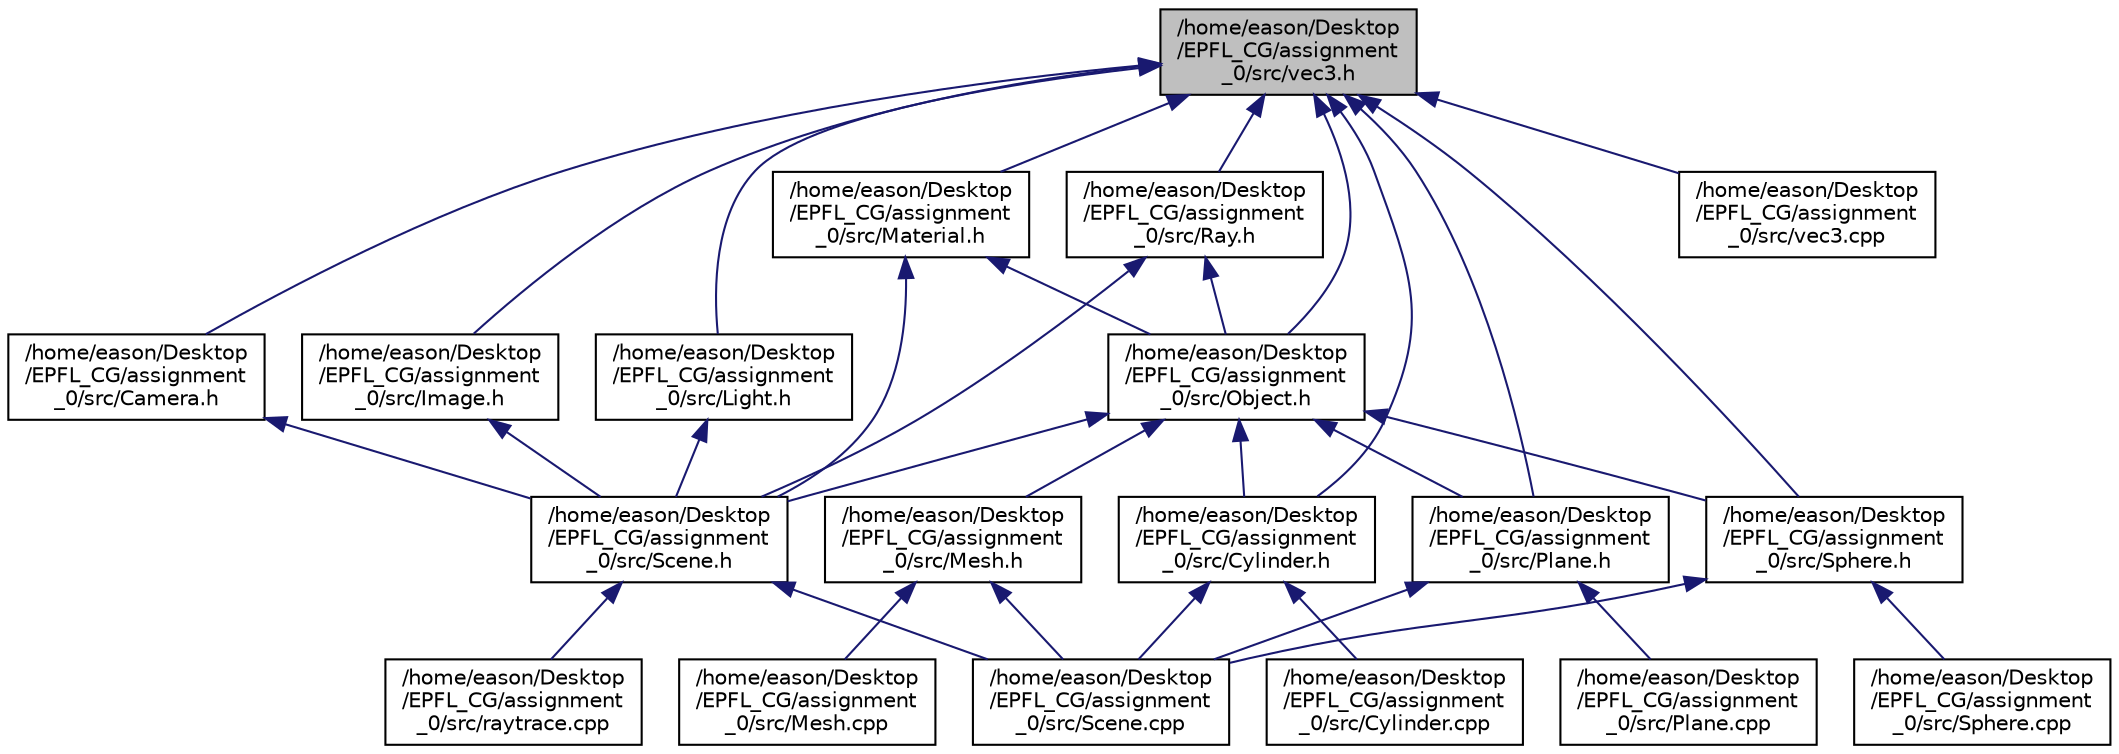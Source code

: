 digraph "/home/eason/Desktop/EPFL_CG/assignment_0/src/vec3.h"
{
  edge [fontname="Helvetica",fontsize="10",labelfontname="Helvetica",labelfontsize="10"];
  node [fontname="Helvetica",fontsize="10",shape=record];
  Node1 [label="/home/eason/Desktop\l/EPFL_CG/assignment\l_0/src/vec3.h",height=0.2,width=0.4,color="black", fillcolor="grey75", style="filled", fontcolor="black"];
  Node1 -> Node2 [dir="back",color="midnightblue",fontsize="10",style="solid",fontname="Helvetica"];
  Node2 [label="/home/eason/Desktop\l/EPFL_CG/assignment\l_0/src/Camera.h",height=0.2,width=0.4,color="black", fillcolor="white", style="filled",URL="$Camera_8h.html"];
  Node2 -> Node3 [dir="back",color="midnightblue",fontsize="10",style="solid",fontname="Helvetica"];
  Node3 [label="/home/eason/Desktop\l/EPFL_CG/assignment\l_0/src/Scene.h",height=0.2,width=0.4,color="black", fillcolor="white", style="filled",URL="$Scene_8h.html"];
  Node3 -> Node4 [dir="back",color="midnightblue",fontsize="10",style="solid",fontname="Helvetica"];
  Node4 [label="/home/eason/Desktop\l/EPFL_CG/assignment\l_0/src/raytrace.cpp",height=0.2,width=0.4,color="black", fillcolor="white", style="filled",URL="$raytrace_8cpp.html"];
  Node3 -> Node5 [dir="back",color="midnightblue",fontsize="10",style="solid",fontname="Helvetica"];
  Node5 [label="/home/eason/Desktop\l/EPFL_CG/assignment\l_0/src/Scene.cpp",height=0.2,width=0.4,color="black", fillcolor="white", style="filled",URL="$Scene_8cpp.html"];
  Node1 -> Node6 [dir="back",color="midnightblue",fontsize="10",style="solid",fontname="Helvetica"];
  Node6 [label="/home/eason/Desktop\l/EPFL_CG/assignment\l_0/src/Ray.h",height=0.2,width=0.4,color="black", fillcolor="white", style="filled",URL="$Ray_8h.html"];
  Node6 -> Node7 [dir="back",color="midnightblue",fontsize="10",style="solid",fontname="Helvetica"];
  Node7 [label="/home/eason/Desktop\l/EPFL_CG/assignment\l_0/src/Object.h",height=0.2,width=0.4,color="black", fillcolor="white", style="filled",URL="$Object_8h.html"];
  Node7 -> Node8 [dir="back",color="midnightblue",fontsize="10",style="solid",fontname="Helvetica"];
  Node8 [label="/home/eason/Desktop\l/EPFL_CG/assignment\l_0/src/Cylinder.h",height=0.2,width=0.4,color="black", fillcolor="white", style="filled",URL="$Cylinder_8h.html"];
  Node8 -> Node9 [dir="back",color="midnightblue",fontsize="10",style="solid",fontname="Helvetica"];
  Node9 [label="/home/eason/Desktop\l/EPFL_CG/assignment\l_0/src/Cylinder.cpp",height=0.2,width=0.4,color="black", fillcolor="white", style="filled",URL="$Cylinder_8cpp.html"];
  Node8 -> Node5 [dir="back",color="midnightblue",fontsize="10",style="solid",fontname="Helvetica"];
  Node7 -> Node10 [dir="back",color="midnightblue",fontsize="10",style="solid",fontname="Helvetica"];
  Node10 [label="/home/eason/Desktop\l/EPFL_CG/assignment\l_0/src/Mesh.h",height=0.2,width=0.4,color="black", fillcolor="white", style="filled",URL="$Mesh_8h.html"];
  Node10 -> Node11 [dir="back",color="midnightblue",fontsize="10",style="solid",fontname="Helvetica"];
  Node11 [label="/home/eason/Desktop\l/EPFL_CG/assignment\l_0/src/Mesh.cpp",height=0.2,width=0.4,color="black", fillcolor="white", style="filled",URL="$Mesh_8cpp.html"];
  Node10 -> Node5 [dir="back",color="midnightblue",fontsize="10",style="solid",fontname="Helvetica"];
  Node7 -> Node12 [dir="back",color="midnightblue",fontsize="10",style="solid",fontname="Helvetica"];
  Node12 [label="/home/eason/Desktop\l/EPFL_CG/assignment\l_0/src/Plane.h",height=0.2,width=0.4,color="black", fillcolor="white", style="filled",URL="$Plane_8h.html"];
  Node12 -> Node13 [dir="back",color="midnightblue",fontsize="10",style="solid",fontname="Helvetica"];
  Node13 [label="/home/eason/Desktop\l/EPFL_CG/assignment\l_0/src/Plane.cpp",height=0.2,width=0.4,color="black", fillcolor="white", style="filled",URL="$Plane_8cpp.html"];
  Node12 -> Node5 [dir="back",color="midnightblue",fontsize="10",style="solid",fontname="Helvetica"];
  Node7 -> Node3 [dir="back",color="midnightblue",fontsize="10",style="solid",fontname="Helvetica"];
  Node7 -> Node14 [dir="back",color="midnightblue",fontsize="10",style="solid",fontname="Helvetica"];
  Node14 [label="/home/eason/Desktop\l/EPFL_CG/assignment\l_0/src/Sphere.h",height=0.2,width=0.4,color="black", fillcolor="white", style="filled",URL="$Sphere_8h.html"];
  Node14 -> Node5 [dir="back",color="midnightblue",fontsize="10",style="solid",fontname="Helvetica"];
  Node14 -> Node15 [dir="back",color="midnightblue",fontsize="10",style="solid",fontname="Helvetica"];
  Node15 [label="/home/eason/Desktop\l/EPFL_CG/assignment\l_0/src/Sphere.cpp",height=0.2,width=0.4,color="black", fillcolor="white", style="filled",URL="$Sphere_8cpp.html"];
  Node6 -> Node3 [dir="back",color="midnightblue",fontsize="10",style="solid",fontname="Helvetica"];
  Node1 -> Node7 [dir="back",color="midnightblue",fontsize="10",style="solid",fontname="Helvetica"];
  Node1 -> Node16 [dir="back",color="midnightblue",fontsize="10",style="solid",fontname="Helvetica"];
  Node16 [label="/home/eason/Desktop\l/EPFL_CG/assignment\l_0/src/Material.h",height=0.2,width=0.4,color="black", fillcolor="white", style="filled",URL="$Material_8h.html"];
  Node16 -> Node7 [dir="back",color="midnightblue",fontsize="10",style="solid",fontname="Helvetica"];
  Node16 -> Node3 [dir="back",color="midnightblue",fontsize="10",style="solid",fontname="Helvetica"];
  Node1 -> Node8 [dir="back",color="midnightblue",fontsize="10",style="solid",fontname="Helvetica"];
  Node1 -> Node17 [dir="back",color="midnightblue",fontsize="10",style="solid",fontname="Helvetica"];
  Node17 [label="/home/eason/Desktop\l/EPFL_CG/assignment\l_0/src/Image.h",height=0.2,width=0.4,color="black", fillcolor="white", style="filled",URL="$Image_8h.html"];
  Node17 -> Node3 [dir="back",color="midnightblue",fontsize="10",style="solid",fontname="Helvetica"];
  Node1 -> Node18 [dir="back",color="midnightblue",fontsize="10",style="solid",fontname="Helvetica"];
  Node18 [label="/home/eason/Desktop\l/EPFL_CG/assignment\l_0/src/Light.h",height=0.2,width=0.4,color="black", fillcolor="white", style="filled",URL="$Light_8h.html"];
  Node18 -> Node3 [dir="back",color="midnightblue",fontsize="10",style="solid",fontname="Helvetica"];
  Node1 -> Node12 [dir="back",color="midnightblue",fontsize="10",style="solid",fontname="Helvetica"];
  Node1 -> Node14 [dir="back",color="midnightblue",fontsize="10",style="solid",fontname="Helvetica"];
  Node1 -> Node19 [dir="back",color="midnightblue",fontsize="10",style="solid",fontname="Helvetica"];
  Node19 [label="/home/eason/Desktop\l/EPFL_CG/assignment\l_0/src/vec3.cpp",height=0.2,width=0.4,color="black", fillcolor="white", style="filled",URL="$vec3_8cpp.html"];
}
